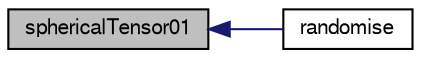 digraph "sphericalTensor01"
{
  bgcolor="transparent";
  edge [fontname="FreeSans",fontsize="10",labelfontname="FreeSans",labelfontsize="10"];
  node [fontname="FreeSans",fontsize="10",shape=record];
  rankdir="LR";
  Node413 [label="sphericalTensor01",height=0.2,width=0.4,color="black", fillcolor="grey75", style="filled", fontcolor="black"];
  Node413 -> Node414 [dir="back",color="midnightblue",fontsize="10",style="solid",fontname="FreeSans"];
  Node414 [label="randomise",height=0.2,width=0.4,color="black",URL="$a28138.html#ae22329c7cae31b3209ae9fbc82519fc6"];
}
